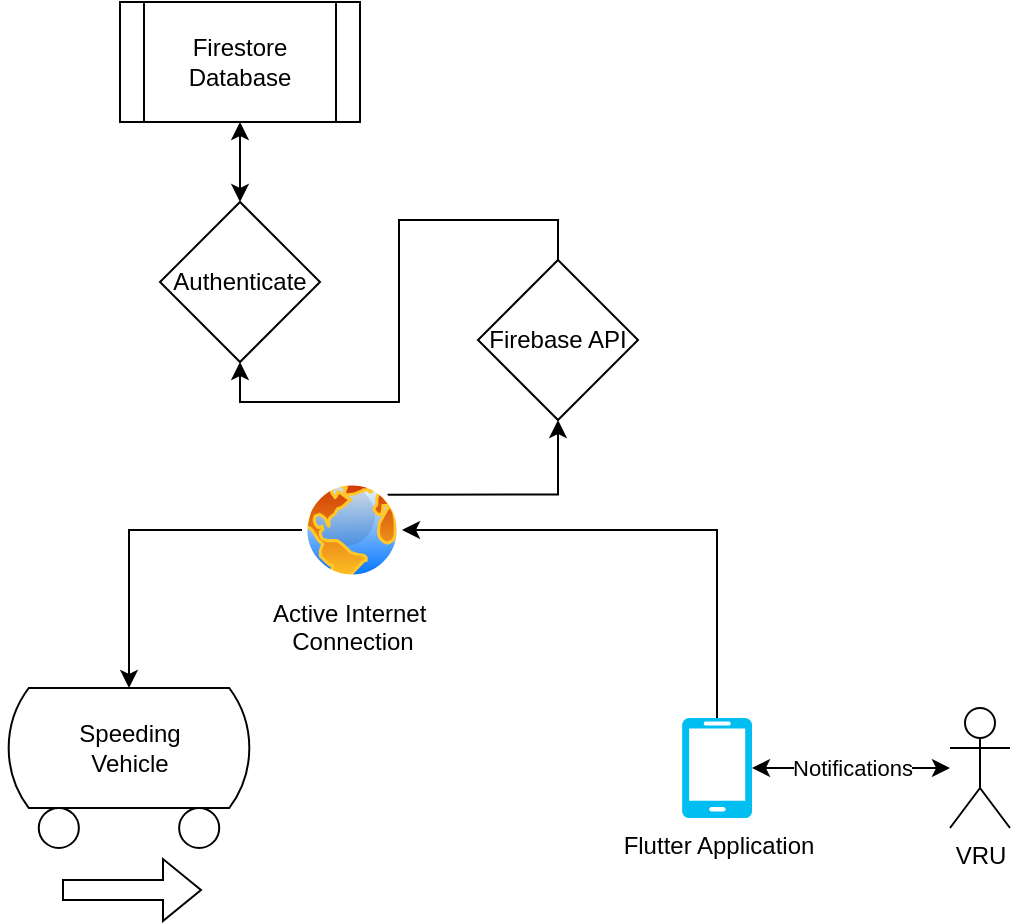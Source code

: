 <mxfile version="22.1.0" type="github">
  <diagram name="Page-1" id="Vjq4AFqN4IQq2SnK0vJ3">
    <mxGraphModel dx="798" dy="465" grid="1" gridSize="10" guides="1" tooltips="1" connect="1" arrows="1" fold="1" page="1" pageScale="1" pageWidth="850" pageHeight="1100" math="0" shadow="0">
      <root>
        <mxCell id="0" />
        <mxCell id="1" parent="0" />
        <mxCell id="9OUmWlVIL_5BITdr27y5-6" value="" style="verticalLabelPosition=bottom;outlineConnect=0;align=center;dashed=0;html=1;verticalAlign=top;shape=mxgraph.pid.misc.tank_car,_tank_wagon;" vertex="1" parent="1">
          <mxGeometry x="250" y="424" width="127" height="80" as="geometry" />
        </mxCell>
        <mxCell id="9OUmWlVIL_5BITdr27y5-8" value="Authenticate" style="rhombus;whiteSpace=wrap;html=1;" vertex="1" parent="1">
          <mxGeometry x="329" y="181" width="80" height="80" as="geometry" />
        </mxCell>
        <mxCell id="9OUmWlVIL_5BITdr27y5-12" value="" style="shape=flexArrow;endArrow=classic;html=1;rounded=0;" edge="1" parent="1">
          <mxGeometry width="50" height="50" relative="1" as="geometry">
            <mxPoint x="280" y="525" as="sourcePoint" />
            <mxPoint x="350" y="525" as="targetPoint" />
          </mxGeometry>
        </mxCell>
        <mxCell id="9OUmWlVIL_5BITdr27y5-15" value="" style="endArrow=classic;startArrow=classic;html=1;rounded=0;entryX=0.5;entryY=1;entryDx=0;entryDy=0;exitX=0.5;exitY=0;exitDx=0;exitDy=0;" edge="1" parent="1" source="9OUmWlVIL_5BITdr27y5-8">
          <mxGeometry width="50" height="50" relative="1" as="geometry">
            <mxPoint x="504" y="201" as="sourcePoint" />
            <mxPoint x="369" y="141" as="targetPoint" />
          </mxGeometry>
        </mxCell>
        <mxCell id="9OUmWlVIL_5BITdr27y5-16" value="Firestore Database" style="shape=process;whiteSpace=wrap;html=1;backgroundOutline=1;" vertex="1" parent="1">
          <mxGeometry x="309" y="81" width="120" height="60" as="geometry" />
        </mxCell>
        <mxCell id="9OUmWlVIL_5BITdr27y5-29" style="edgeStyle=orthogonalEdgeStyle;rounded=0;orthogonalLoop=1;jettySize=auto;html=1;exitX=0.5;exitY=0;exitDx=0;exitDy=0;exitPerimeter=0;entryX=1;entryY=0.5;entryDx=0;entryDy=0;" edge="1" parent="1" source="9OUmWlVIL_5BITdr27y5-18" target="9OUmWlVIL_5BITdr27y5-24">
          <mxGeometry relative="1" as="geometry" />
        </mxCell>
        <mxCell id="9OUmWlVIL_5BITdr27y5-18" value="Flutter Application" style="verticalLabelPosition=bottom;html=1;verticalAlign=top;align=center;strokeColor=none;fillColor=#00BEF2;shape=mxgraph.azure.mobile;pointerEvents=1;" vertex="1" parent="1">
          <mxGeometry x="590" y="439" width="35" height="50" as="geometry" />
        </mxCell>
        <mxCell id="9OUmWlVIL_5BITdr27y5-19" value="VRU" style="shape=umlActor;verticalLabelPosition=bottom;verticalAlign=top;html=1;outlineConnect=0;" vertex="1" parent="1">
          <mxGeometry x="724" y="434" width="30" height="60" as="geometry" />
        </mxCell>
        <mxCell id="9OUmWlVIL_5BITdr27y5-20" value="Notifications" style="endArrow=classic;startArrow=classic;html=1;rounded=0;exitX=1;exitY=0.5;exitDx=0;exitDy=0;exitPerimeter=0;" edge="1" parent="1" source="9OUmWlVIL_5BITdr27y5-18" target="9OUmWlVIL_5BITdr27y5-19">
          <mxGeometry width="50" height="50" relative="1" as="geometry">
            <mxPoint x="640" y="379" as="sourcePoint" />
            <mxPoint x="690" y="329" as="targetPoint" />
          </mxGeometry>
        </mxCell>
        <mxCell id="9OUmWlVIL_5BITdr27y5-21" value="Speeding Vehicle" style="text;html=1;strokeColor=none;fillColor=none;align=center;verticalAlign=middle;whiteSpace=wrap;rounded=0;" vertex="1" parent="1">
          <mxGeometry x="284" y="439" width="60" height="30" as="geometry" />
        </mxCell>
        <mxCell id="9OUmWlVIL_5BITdr27y5-32" style="edgeStyle=orthogonalEdgeStyle;rounded=0;orthogonalLoop=1;jettySize=auto;html=1;exitX=0.5;exitY=0;exitDx=0;exitDy=0;entryX=0.5;entryY=1;entryDx=0;entryDy=0;" edge="1" parent="1" source="9OUmWlVIL_5BITdr27y5-22" target="9OUmWlVIL_5BITdr27y5-8">
          <mxGeometry relative="1" as="geometry" />
        </mxCell>
        <mxCell id="9OUmWlVIL_5BITdr27y5-22" value="Firebase API" style="rhombus;whiteSpace=wrap;html=1;" vertex="1" parent="1">
          <mxGeometry x="488" y="210" width="80" height="80" as="geometry" />
        </mxCell>
        <mxCell id="9OUmWlVIL_5BITdr27y5-25" style="edgeStyle=orthogonalEdgeStyle;rounded=0;orthogonalLoop=1;jettySize=auto;html=1;" edge="1" parent="1" source="9OUmWlVIL_5BITdr27y5-24" target="9OUmWlVIL_5BITdr27y5-6">
          <mxGeometry relative="1" as="geometry" />
        </mxCell>
        <mxCell id="9OUmWlVIL_5BITdr27y5-30" style="edgeStyle=orthogonalEdgeStyle;rounded=0;orthogonalLoop=1;jettySize=auto;html=1;exitX=1;exitY=0;exitDx=0;exitDy=0;entryX=0.5;entryY=1;entryDx=0;entryDy=0;" edge="1" parent="1" source="9OUmWlVIL_5BITdr27y5-24" target="9OUmWlVIL_5BITdr27y5-22">
          <mxGeometry relative="1" as="geometry" />
        </mxCell>
        <mxCell id="9OUmWlVIL_5BITdr27y5-24" value="&lt;div&gt;Active Internet&amp;nbsp;&lt;/div&gt;&lt;div&gt;Connection&lt;/div&gt;&lt;div&gt;&lt;br&gt;&lt;/div&gt;" style="image;aspect=fixed;perimeter=ellipsePerimeter;html=1;align=center;shadow=0;dashed=0;spacingTop=3;image=img/lib/active_directory/internet_globe.svg;" vertex="1" parent="1">
          <mxGeometry x="400" y="320" width="50" height="50" as="geometry" />
        </mxCell>
      </root>
    </mxGraphModel>
  </diagram>
</mxfile>

